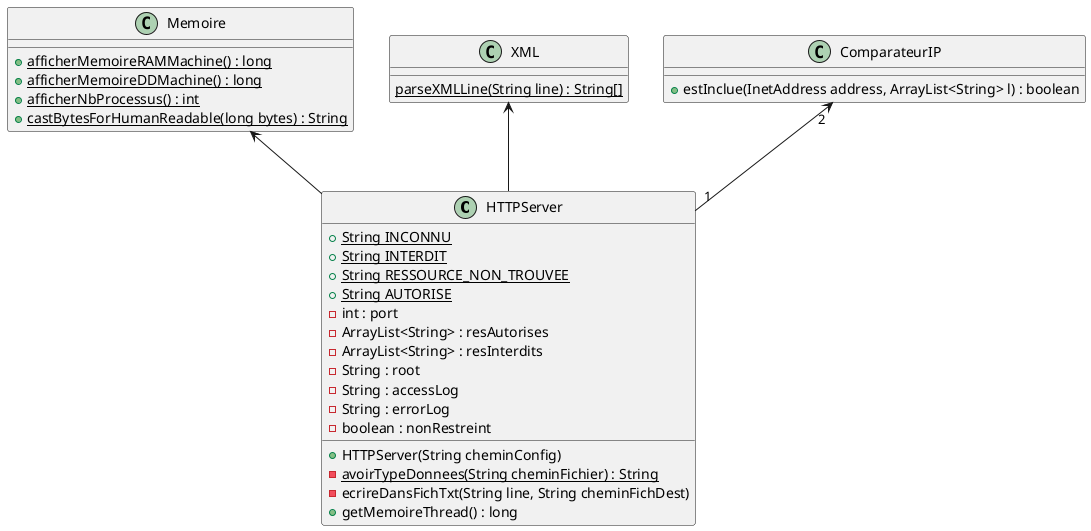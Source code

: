 @startuml

class HTTPServer{
    {static} + String INCONNU
    {static} + String INTERDIT
    {static} + String RESSOURCE_NON_TROUVEE
    {static} + String AUTORISE
    - int : port
    - ArrayList<String> : resAutorises
    - ArrayList<String> : resInterdits
    - String : root
    - String : accessLog
    - String : errorLog
    - boolean : nonRestreint
    + HTTPServer(String cheminConfig)
    {static} - avoirTypeDonnees(String cheminFichier) : String
    - ecrireDansFichTxt(String line, String cheminFichDest)
    + getMemoireThread() : long
}

class Memoire{
  {static} + afficherMemoireRAMMachine() : long
  {static} + afficherMemoireDDMachine() : long
  {static} + afficherNbProcessus() : int
  {static} + castBytesForHumanReadable(long bytes) : String
}

class XML{
  {static} parseXMLLine(String line) : String[]
}


class ComparateurIP{
  + estInclue(InetAddress address, ArrayList<String> l) : boolean
}

ComparateurIP "2" <-- "1" HTTPServer
XML <-- HTTPServer
Memoire <-- HTTPServer
@enduml